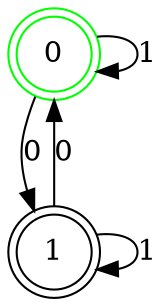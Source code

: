 digraph {
	node [color=green shape=doublecircle]
	0
	node [color=black shape=doublecircle]
	1
	0 -> 1 [label=0]
	0 -> 0 [label=1]
	1 -> 0 [label=0]
	1 -> 1 [label=1]
}
